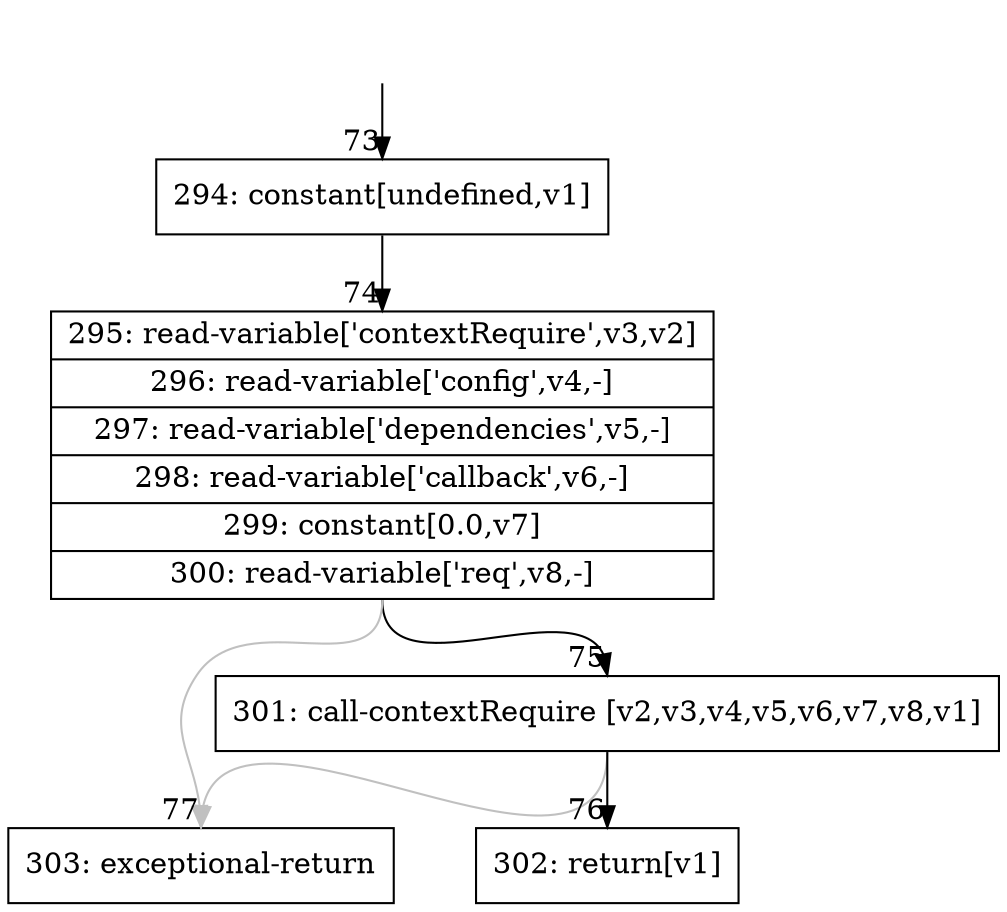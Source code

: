 digraph {
rankdir="TD"
BB_entry11[shape=none,label=""];
BB_entry11 -> BB73 [tailport=s, headport=n, headlabel="    73"]
BB73 [shape=record label="{294: constant[undefined,v1]}" ] 
BB73 -> BB74 [tailport=s, headport=n, headlabel="      74"]
BB74 [shape=record label="{295: read-variable['contextRequire',v3,v2]|296: read-variable['config',v4,-]|297: read-variable['dependencies',v5,-]|298: read-variable['callback',v6,-]|299: constant[0.0,v7]|300: read-variable['req',v8,-]}" ] 
BB74 -> BB75 [tailport=s, headport=n, headlabel="      75"]
BB74 -> BB77 [tailport=s, headport=n, color=gray, headlabel="      77"]
BB75 [shape=record label="{301: call-contextRequire [v2,v3,v4,v5,v6,v7,v8,v1]}" ] 
BB75 -> BB76 [tailport=s, headport=n, headlabel="      76"]
BB75 -> BB77 [tailport=s, headport=n, color=gray]
BB76 [shape=record label="{302: return[v1]}" ] 
BB77 [shape=record label="{303: exceptional-return}" ] 
//#$~ 137
}
